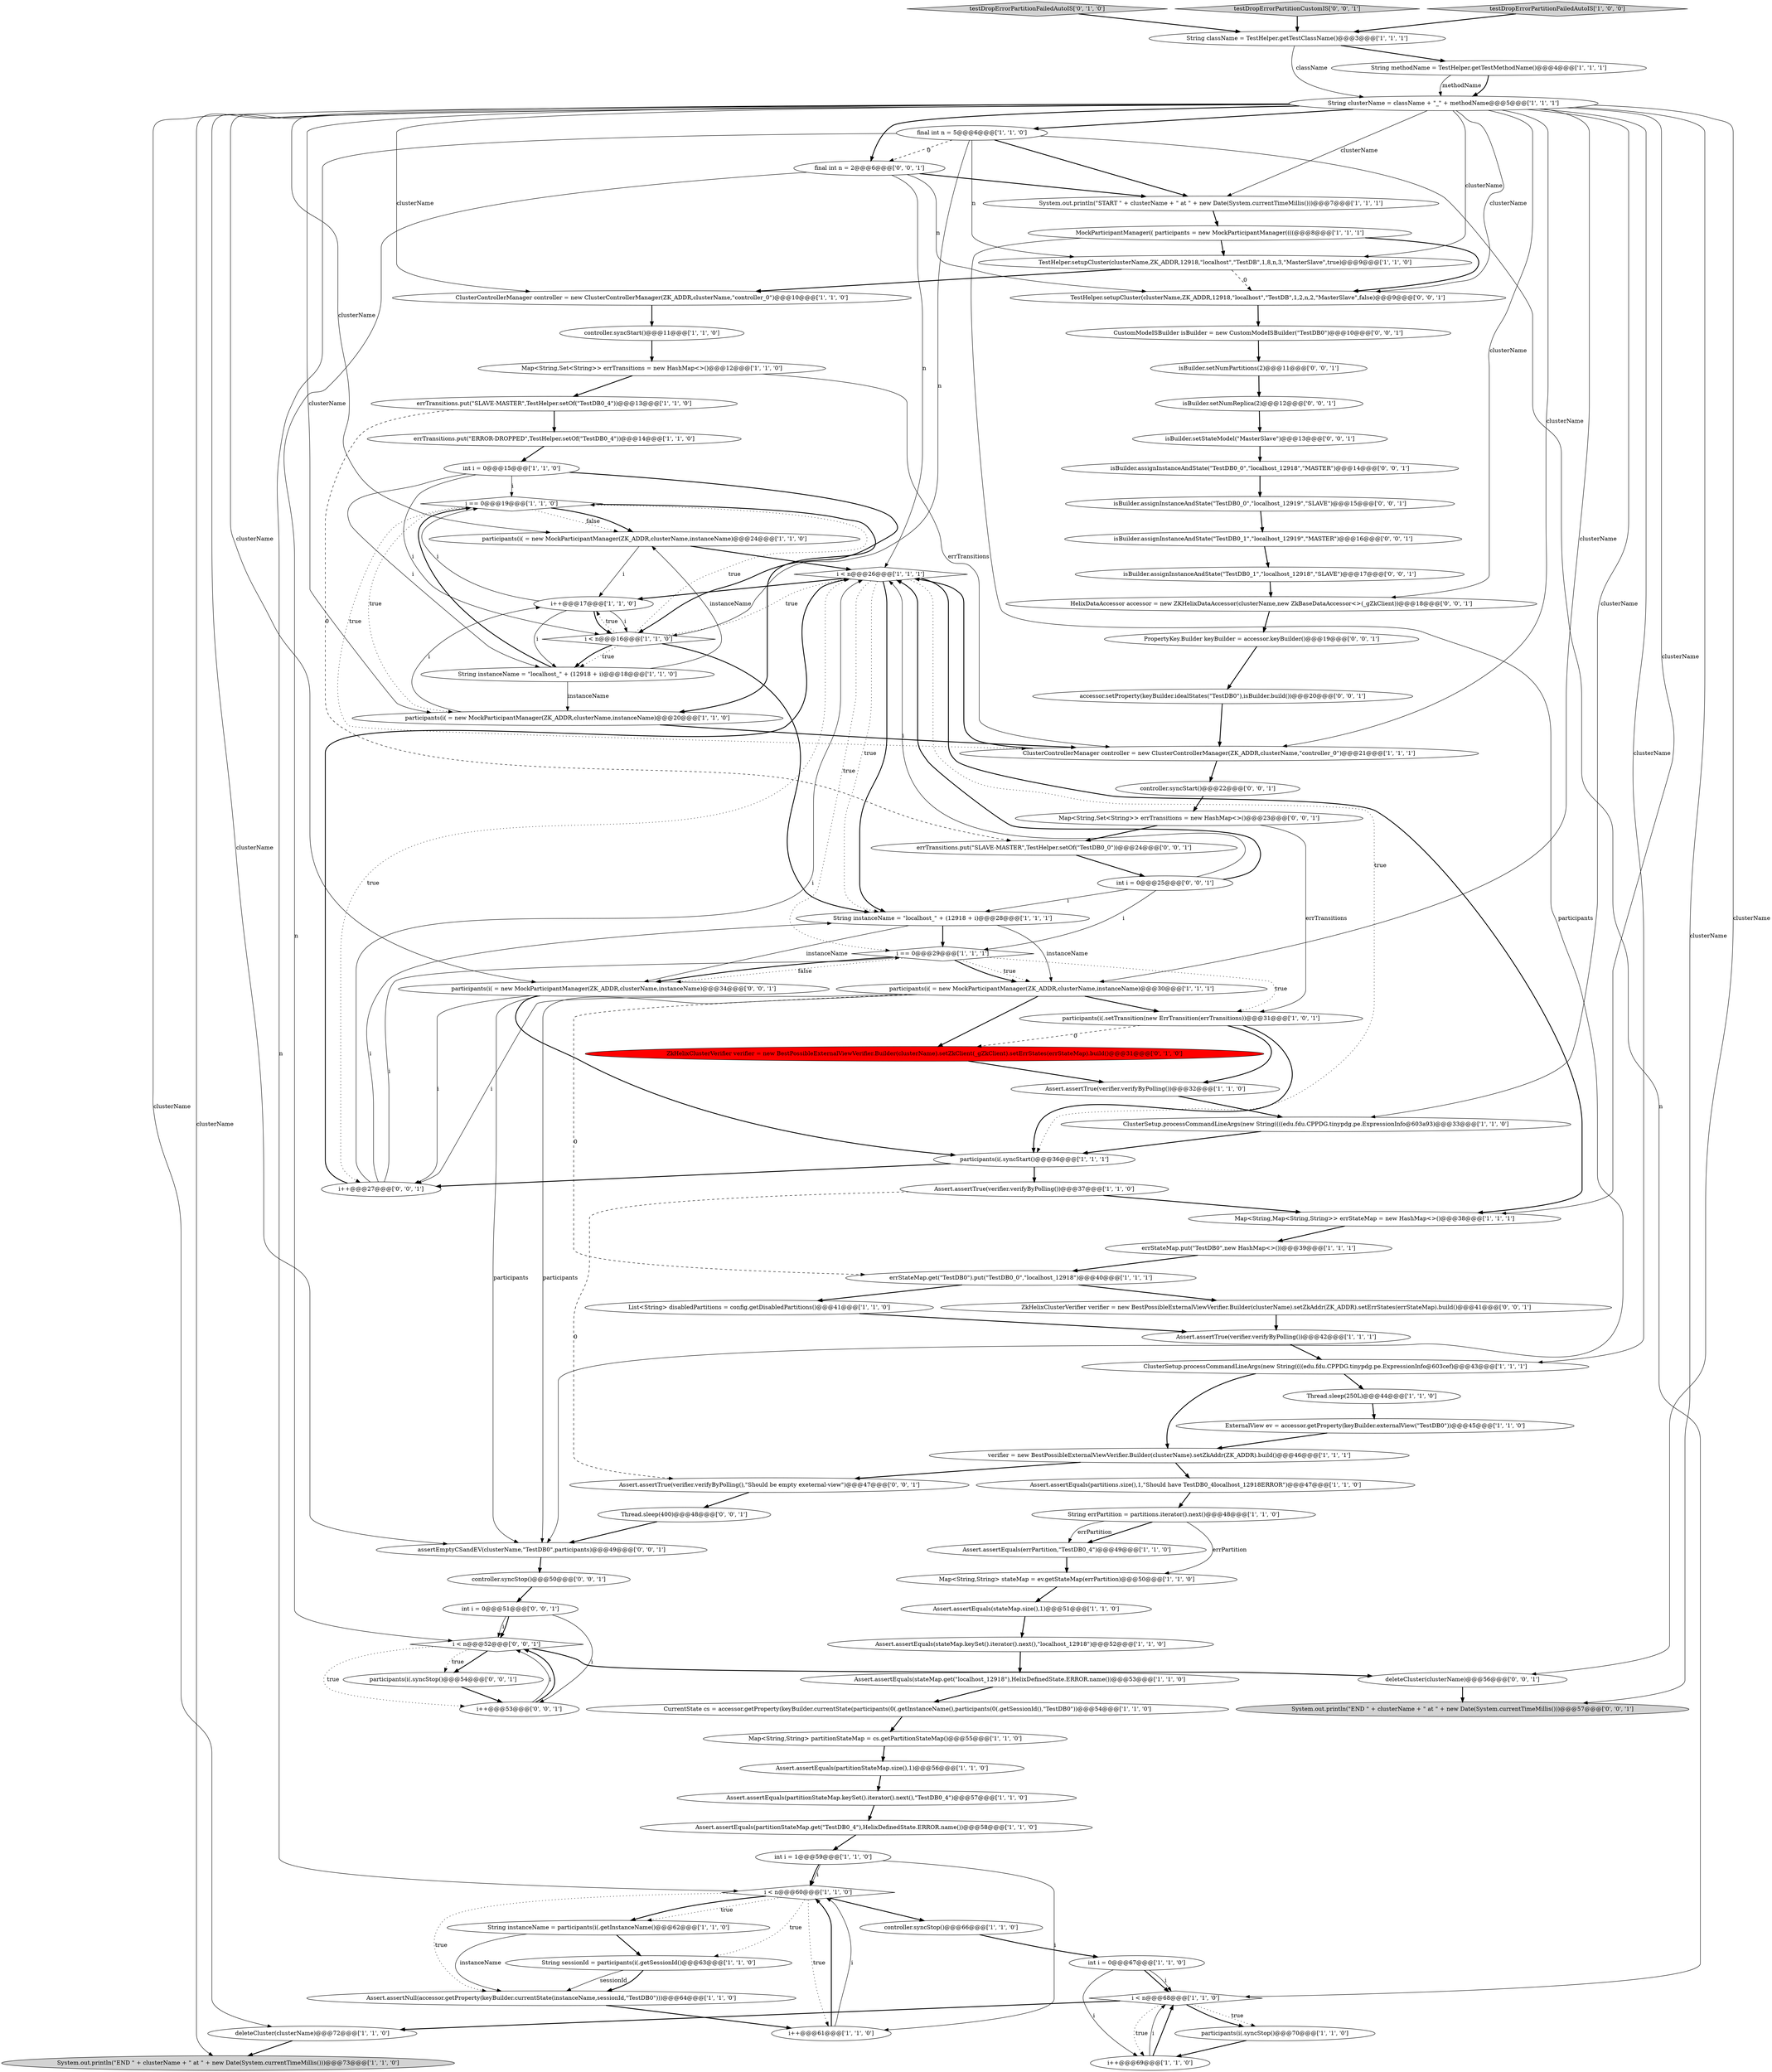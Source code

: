 digraph {
47 [style = filled, label = "CurrentState cs = accessor.getProperty(keyBuilder.currentState(participants(0(.getInstanceName(),participants(0(.getSessionId(),\"TestDB0\"))@@@54@@@['1', '1', '0']", fillcolor = white, shape = ellipse image = "AAA0AAABBB1BBB"];
53 [style = filled, label = "Assert.assertEquals(partitionStateMap.size(),1)@@@56@@@['1', '1', '0']", fillcolor = white, shape = ellipse image = "AAA0AAABBB1BBB"];
96 [style = filled, label = "isBuilder.setNumPartitions(2)@@@11@@@['0', '0', '1']", fillcolor = white, shape = ellipse image = "AAA0AAABBB3BBB"];
11 [style = filled, label = "i < n@@@68@@@['1', '1', '0']", fillcolor = white, shape = diamond image = "AAA0AAABBB1BBB"];
63 [style = filled, label = "errStateMap.get(\"TestDB0\").put(\"TestDB0_0\",\"localhost_12918\")@@@40@@@['1', '1', '1']", fillcolor = white, shape = ellipse image = "AAA0AAABBB1BBB"];
90 [style = filled, label = "deleteCluster(clusterName)@@@56@@@['0', '0', '1']", fillcolor = white, shape = ellipse image = "AAA0AAABBB3BBB"];
68 [style = filled, label = "isBuilder.assignInstanceAndState(\"TestDB0_1\",\"localhost_12919\",\"MASTER\")@@@16@@@['0', '0', '1']", fillcolor = white, shape = ellipse image = "AAA0AAABBB3BBB"];
62 [style = filled, label = "i == 0@@@19@@@['1', '1', '0']", fillcolor = white, shape = diamond image = "AAA0AAABBB1BBB"];
91 [style = filled, label = "isBuilder.setNumReplica(2)@@@12@@@['0', '0', '1']", fillcolor = white, shape = ellipse image = "AAA0AAABBB3BBB"];
18 [style = filled, label = "Assert.assertEquals(stateMap.size(),1)@@@51@@@['1', '1', '0']", fillcolor = white, shape = ellipse image = "AAA0AAABBB1BBB"];
33 [style = filled, label = "i < n@@@60@@@['1', '1', '0']", fillcolor = white, shape = diamond image = "AAA0AAABBB1BBB"];
36 [style = filled, label = "errStateMap.put(\"TestDB0\",new HashMap<>())@@@39@@@['1', '1', '1']", fillcolor = white, shape = ellipse image = "AAA0AAABBB1BBB"];
0 [style = filled, label = "System.out.println(\"END \" + clusterName + \" at \" + new Date(System.currentTimeMillis()))@@@73@@@['1', '1', '0']", fillcolor = lightgray, shape = ellipse image = "AAA0AAABBB1BBB"];
52 [style = filled, label = "participants(i(.syncStop()@@@70@@@['1', '1', '0']", fillcolor = white, shape = ellipse image = "AAA0AAABBB1BBB"];
41 [style = filled, label = "String instanceName = participants(i(.getInstanceName()@@@62@@@['1', '1', '0']", fillcolor = white, shape = ellipse image = "AAA0AAABBB1BBB"];
29 [style = filled, label = "participants(i(.setTransition(new ErrTransition(errTransitions))@@@31@@@['1', '0', '1']", fillcolor = white, shape = ellipse image = "AAA0AAABBB1BBB"];
59 [style = filled, label = "ClusterControllerManager controller = new ClusterControllerManager(ZK_ADDR,clusterName,\"controller_0\")@@@10@@@['1', '1', '0']", fillcolor = white, shape = ellipse image = "AAA0AAABBB1BBB"];
76 [style = filled, label = "i < n@@@52@@@['0', '0', '1']", fillcolor = white, shape = diamond image = "AAA0AAABBB3BBB"];
6 [style = filled, label = "String instanceName = \"localhost_\" + (12918 + i)@@@28@@@['1', '1', '1']", fillcolor = white, shape = ellipse image = "AAA0AAABBB1BBB"];
61 [style = filled, label = "String clusterName = className + \"_\" + methodName@@@5@@@['1', '1', '1']", fillcolor = white, shape = ellipse image = "AAA0AAABBB1BBB"];
48 [style = filled, label = "String methodName = TestHelper.getTestMethodName()@@@4@@@['1', '1', '1']", fillcolor = white, shape = ellipse image = "AAA0AAABBB1BBB"];
64 [style = filled, label = "testDropErrorPartitionFailedAutoIS['0', '1', '0']", fillcolor = lightgray, shape = diamond image = "AAA0AAABBB2BBB"];
25 [style = filled, label = "i++@@@69@@@['1', '1', '0']", fillcolor = white, shape = ellipse image = "AAA0AAABBB1BBB"];
28 [style = filled, label = "participants(i( = new MockParticipantManager(ZK_ADDR,clusterName,instanceName)@@@24@@@['1', '1', '0']", fillcolor = white, shape = ellipse image = "AAA0AAABBB1BBB"];
46 [style = filled, label = "ClusterSetup.processCommandLineArgs(new String((((edu.fdu.CPPDG.tinypdg.pe.ExpressionInfo@603cef)@@@43@@@['1', '1', '1']", fillcolor = white, shape = ellipse image = "AAA0AAABBB1BBB"];
4 [style = filled, label = "Assert.assertNull(accessor.getProperty(keyBuilder.currentState(instanceName,sessionId,\"TestDB0\")))@@@64@@@['1', '1', '0']", fillcolor = white, shape = ellipse image = "AAA0AAABBB1BBB"];
16 [style = filled, label = "i < n@@@26@@@['1', '1', '1']", fillcolor = white, shape = diamond image = "AAA0AAABBB1BBB"];
82 [style = filled, label = "testDropErrorPartitionCustomIS['0', '0', '1']", fillcolor = lightgray, shape = diamond image = "AAA0AAABBB3BBB"];
66 [style = filled, label = "final int n = 2@@@6@@@['0', '0', '1']", fillcolor = white, shape = ellipse image = "AAA0AAABBB3BBB"];
24 [style = filled, label = "String sessionId = participants(i(.getSessionId()@@@63@@@['1', '1', '0']", fillcolor = white, shape = ellipse image = "AAA0AAABBB1BBB"];
50 [style = filled, label = "verifier = new BestPossibleExternalViewVerifier.Builder(clusterName).setZkAddr(ZK_ADDR).build()@@@46@@@['1', '1', '1']", fillcolor = white, shape = ellipse image = "AAA0AAABBB1BBB"];
15 [style = filled, label = "Map<String,Set<String>> errTransitions = new HashMap<>()@@@12@@@['1', '1', '0']", fillcolor = white, shape = ellipse image = "AAA0AAABBB1BBB"];
80 [style = filled, label = "HelixDataAccessor accessor = new ZKHelixDataAccessor(clusterName,new ZkBaseDataAccessor<>(_gZkClient))@@@18@@@['0', '0', '1']", fillcolor = white, shape = ellipse image = "AAA0AAABBB3BBB"];
81 [style = filled, label = "CustomModeISBuilder isBuilder = new CustomModeISBuilder(\"TestDB0\")@@@10@@@['0', '0', '1']", fillcolor = white, shape = ellipse image = "AAA0AAABBB3BBB"];
95 [style = filled, label = "i++@@@27@@@['0', '0', '1']", fillcolor = white, shape = ellipse image = "AAA0AAABBB3BBB"];
71 [style = filled, label = "controller.syncStart()@@@22@@@['0', '0', '1']", fillcolor = white, shape = ellipse image = "AAA0AAABBB3BBB"];
23 [style = filled, label = "i == 0@@@29@@@['1', '1', '1']", fillcolor = white, shape = diamond image = "AAA0AAABBB1BBB"];
75 [style = filled, label = "participants(i( = new MockParticipantManager(ZK_ADDR,clusterName,instanceName)@@@34@@@['0', '0', '1']", fillcolor = white, shape = ellipse image = "AAA0AAABBB3BBB"];
55 [style = filled, label = "List<String> disabledPartitions = config.getDisabledPartitions()@@@41@@@['1', '1', '0']", fillcolor = white, shape = ellipse image = "AAA0AAABBB1BBB"];
78 [style = filled, label = "accessor.setProperty(keyBuilder.idealStates(\"TestDB0\"),isBuilder.build())@@@20@@@['0', '0', '1']", fillcolor = white, shape = ellipse image = "AAA0AAABBB3BBB"];
94 [style = filled, label = "isBuilder.assignInstanceAndState(\"TestDB0_0\",\"localhost_12919\",\"SLAVE\")@@@15@@@['0', '0', '1']", fillcolor = white, shape = ellipse image = "AAA0AAABBB3BBB"];
39 [style = filled, label = "String errPartition = partitions.iterator().next()@@@48@@@['1', '1', '0']", fillcolor = white, shape = ellipse image = "AAA0AAABBB1BBB"];
65 [style = filled, label = "ZkHelixClusterVerifier verifier = new BestPossibleExternalViewVerifier.Builder(clusterName).setZkClient(_gZkClient).setErrStates(errStateMap).build()@@@31@@@['0', '1', '0']", fillcolor = red, shape = ellipse image = "AAA1AAABBB2BBB"];
32 [style = filled, label = "errTransitions.put(\"SLAVE-MASTER\",TestHelper.setOf(\"TestDB0_4\"))@@@13@@@['1', '1', '0']", fillcolor = white, shape = ellipse image = "AAA0AAABBB1BBB"];
1 [style = filled, label = "errTransitions.put(\"ERROR-DROPPED\",TestHelper.setOf(\"TestDB0_4\"))@@@14@@@['1', '1', '0']", fillcolor = white, shape = ellipse image = "AAA0AAABBB1BBB"];
56 [style = filled, label = "Map<String,String> stateMap = ev.getStateMap(errPartition)@@@50@@@['1', '1', '0']", fillcolor = white, shape = ellipse image = "AAA0AAABBB1BBB"];
70 [style = filled, label = "TestHelper.setupCluster(clusterName,ZK_ADDR,12918,\"localhost\",\"TestDB\",1,2,n,2,\"MasterSlave\",false)@@@9@@@['0', '0', '1']", fillcolor = white, shape = ellipse image = "AAA0AAABBB3BBB"];
79 [style = filled, label = "controller.syncStop()@@@50@@@['0', '0', '1']", fillcolor = white, shape = ellipse image = "AAA0AAABBB3BBB"];
8 [style = filled, label = "testDropErrorPartitionFailedAutoIS['1', '0', '0']", fillcolor = lightgray, shape = diamond image = "AAA0AAABBB1BBB"];
86 [style = filled, label = "assertEmptyCSandEV(clusterName,\"TestDB0\",participants)@@@49@@@['0', '0', '1']", fillcolor = white, shape = ellipse image = "AAA0AAABBB3BBB"];
9 [style = filled, label = "controller.syncStart()@@@11@@@['1', '1', '0']", fillcolor = white, shape = ellipse image = "AAA0AAABBB1BBB"];
89 [style = filled, label = "errTransitions.put(\"SLAVE-MASTER\",TestHelper.setOf(\"TestDB0_0\"))@@@24@@@['0', '0', '1']", fillcolor = white, shape = ellipse image = "AAA0AAABBB3BBB"];
2 [style = filled, label = "ExternalView ev = accessor.getProperty(keyBuilder.externalView(\"TestDB0\"))@@@45@@@['1', '1', '0']", fillcolor = white, shape = ellipse image = "AAA0AAABBB1BBB"];
10 [style = filled, label = "Map<String,Map<String,String>> errStateMap = new HashMap<>()@@@38@@@['1', '1', '1']", fillcolor = white, shape = ellipse image = "AAA0AAABBB1BBB"];
67 [style = filled, label = "Map<String,Set<String>> errTransitions = new HashMap<>()@@@23@@@['0', '0', '1']", fillcolor = white, shape = ellipse image = "AAA0AAABBB3BBB"];
69 [style = filled, label = "Thread.sleep(400)@@@48@@@['0', '0', '1']", fillcolor = white, shape = ellipse image = "AAA0AAABBB3BBB"];
73 [style = filled, label = "int i = 0@@@25@@@['0', '0', '1']", fillcolor = white, shape = ellipse image = "AAA0AAABBB3BBB"];
54 [style = filled, label = "String className = TestHelper.getTestClassName()@@@3@@@['1', '1', '1']", fillcolor = white, shape = ellipse image = "AAA0AAABBB1BBB"];
34 [style = filled, label = "deleteCluster(clusterName)@@@72@@@['1', '1', '0']", fillcolor = white, shape = ellipse image = "AAA0AAABBB1BBB"];
31 [style = filled, label = "ClusterSetup.processCommandLineArgs(new String((((edu.fdu.CPPDG.tinypdg.pe.ExpressionInfo@603a93)@@@33@@@['1', '1', '0']", fillcolor = white, shape = ellipse image = "AAA0AAABBB1BBB"];
40 [style = filled, label = "Assert.assertTrue(verifier.verifyByPolling())@@@37@@@['1', '1', '0']", fillcolor = white, shape = ellipse image = "AAA0AAABBB1BBB"];
21 [style = filled, label = "System.out.println(\"START \" + clusterName + \" at \" + new Date(System.currentTimeMillis()))@@@7@@@['1', '1', '1']", fillcolor = white, shape = ellipse image = "AAA0AAABBB1BBB"];
49 [style = filled, label = "participants(i( = new MockParticipantManager(ZK_ADDR,clusterName,instanceName)@@@20@@@['1', '1', '0']", fillcolor = white, shape = ellipse image = "AAA0AAABBB1BBB"];
27 [style = filled, label = "Assert.assertEquals(stateMap.keySet().iterator().next(),\"localhost_12918\")@@@52@@@['1', '1', '0']", fillcolor = white, shape = ellipse image = "AAA0AAABBB1BBB"];
43 [style = filled, label = "controller.syncStop()@@@66@@@['1', '1', '0']", fillcolor = white, shape = ellipse image = "AAA0AAABBB1BBB"];
87 [style = filled, label = "isBuilder.assignInstanceAndState(\"TestDB0_0\",\"localhost_12918\",\"MASTER\")@@@14@@@['0', '0', '1']", fillcolor = white, shape = ellipse image = "AAA0AAABBB3BBB"];
60 [style = filled, label = "i < n@@@16@@@['1', '1', '0']", fillcolor = white, shape = diamond image = "AAA0AAABBB1BBB"];
85 [style = filled, label = "ZkHelixClusterVerifier verifier = new BestPossibleExternalViewVerifier.Builder(clusterName).setZkAddr(ZK_ADDR).setErrStates(errStateMap).build()@@@41@@@['0', '0', '1']", fillcolor = white, shape = ellipse image = "AAA0AAABBB3BBB"];
57 [style = filled, label = "TestHelper.setupCluster(clusterName,ZK_ADDR,12918,\"localhost\",\"TestDB\",1,8,n,3,\"MasterSlave\",true)@@@9@@@['1', '1', '0']", fillcolor = white, shape = ellipse image = "AAA0AAABBB1BBB"];
83 [style = filled, label = "isBuilder.assignInstanceAndState(\"TestDB0_1\",\"localhost_12918\",\"SLAVE\")@@@17@@@['0', '0', '1']", fillcolor = white, shape = ellipse image = "AAA0AAABBB3BBB"];
30 [style = filled, label = "i++@@@17@@@['1', '1', '0']", fillcolor = white, shape = ellipse image = "AAA0AAABBB1BBB"];
13 [style = filled, label = "MockParticipantManager(( participants = new MockParticipantManager((((@@@8@@@['1', '1', '1']", fillcolor = white, shape = ellipse image = "AAA0AAABBB1BBB"];
93 [style = filled, label = "Assert.assertTrue(verifier.verifyByPolling(),\"Should be empty exeternal-view\")@@@47@@@['0', '0', '1']", fillcolor = white, shape = ellipse image = "AAA0AAABBB3BBB"];
17 [style = filled, label = "int i = 0@@@15@@@['1', '1', '0']", fillcolor = white, shape = ellipse image = "AAA0AAABBB1BBB"];
92 [style = filled, label = "PropertyKey.Builder keyBuilder = accessor.keyBuilder()@@@19@@@['0', '0', '1']", fillcolor = white, shape = ellipse image = "AAA0AAABBB3BBB"];
44 [style = filled, label = "int i = 1@@@59@@@['1', '1', '0']", fillcolor = white, shape = ellipse image = "AAA0AAABBB1BBB"];
14 [style = filled, label = "Map<String,String> partitionStateMap = cs.getPartitionStateMap()@@@55@@@['1', '1', '0']", fillcolor = white, shape = ellipse image = "AAA0AAABBB1BBB"];
20 [style = filled, label = "Assert.assertEquals(partitionStateMap.get(\"TestDB0_4\"),HelixDefinedState.ERROR.name())@@@58@@@['1', '1', '0']", fillcolor = white, shape = ellipse image = "AAA0AAABBB1BBB"];
84 [style = filled, label = "System.out.println(\"END \" + clusterName + \" at \" + new Date(System.currentTimeMillis()))@@@57@@@['0', '0', '1']", fillcolor = lightgray, shape = ellipse image = "AAA0AAABBB3BBB"];
58 [style = filled, label = "ClusterControllerManager controller = new ClusterControllerManager(ZK_ADDR,clusterName,\"controller_0\")@@@21@@@['1', '1', '1']", fillcolor = white, shape = ellipse image = "AAA0AAABBB1BBB"];
42 [style = filled, label = "Assert.assertEquals(stateMap.get(\"localhost_12918\"),HelixDefinedState.ERROR.name())@@@53@@@['1', '1', '0']", fillcolor = white, shape = ellipse image = "AAA0AAABBB1BBB"];
3 [style = filled, label = "Thread.sleep(250L)@@@44@@@['1', '1', '0']", fillcolor = white, shape = ellipse image = "AAA0AAABBB1BBB"];
45 [style = filled, label = "participants(i(.syncStart()@@@36@@@['1', '1', '1']", fillcolor = white, shape = ellipse image = "AAA0AAABBB1BBB"];
5 [style = filled, label = "final int n = 5@@@6@@@['1', '1', '0']", fillcolor = white, shape = ellipse image = "AAA0AAABBB1BBB"];
7 [style = filled, label = "Assert.assertEquals(errPartition,\"TestDB0_4\")@@@49@@@['1', '1', '0']", fillcolor = white, shape = ellipse image = "AAA0AAABBB1BBB"];
51 [style = filled, label = "i++@@@61@@@['1', '1', '0']", fillcolor = white, shape = ellipse image = "AAA0AAABBB1BBB"];
72 [style = filled, label = "int i = 0@@@51@@@['0', '0', '1']", fillcolor = white, shape = ellipse image = "AAA0AAABBB3BBB"];
77 [style = filled, label = "i++@@@53@@@['0', '0', '1']", fillcolor = white, shape = ellipse image = "AAA0AAABBB3BBB"];
74 [style = filled, label = "isBuilder.setStateModel(\"MasterSlave\")@@@13@@@['0', '0', '1']", fillcolor = white, shape = ellipse image = "AAA0AAABBB3BBB"];
88 [style = filled, label = "participants(i(.syncStop()@@@54@@@['0', '0', '1']", fillcolor = white, shape = ellipse image = "AAA0AAABBB3BBB"];
38 [style = filled, label = "participants(i( = new MockParticipantManager(ZK_ADDR,clusterName,instanceName)@@@30@@@['1', '1', '1']", fillcolor = white, shape = ellipse image = "AAA0AAABBB1BBB"];
26 [style = filled, label = "String instanceName = \"localhost_\" + (12918 + i)@@@18@@@['1', '1', '0']", fillcolor = white, shape = ellipse image = "AAA0AAABBB1BBB"];
37 [style = filled, label = "Assert.assertEquals(partitionStateMap.keySet().iterator().next(),\"TestDB0_4\")@@@57@@@['1', '1', '0']", fillcolor = white, shape = ellipse image = "AAA0AAABBB1BBB"];
19 [style = filled, label = "int i = 0@@@67@@@['1', '1', '0']", fillcolor = white, shape = ellipse image = "AAA0AAABBB1BBB"];
22 [style = filled, label = "Assert.assertTrue(verifier.verifyByPolling())@@@42@@@['1', '1', '1']", fillcolor = white, shape = ellipse image = "AAA0AAABBB1BBB"];
12 [style = filled, label = "Assert.assertTrue(verifier.verifyByPolling())@@@32@@@['1', '1', '0']", fillcolor = white, shape = ellipse image = "AAA0AAABBB1BBB"];
35 [style = filled, label = "Assert.assertEquals(partitions.size(),1,\"Should have TestDB0_4localhost_12918ERROR\")@@@47@@@['1', '1', '0']", fillcolor = white, shape = ellipse image = "AAA0AAABBB1BBB"];
11->52 [style = dotted, label="true"];
61->59 [style = solid, label="clusterName"];
61->66 [style = bold, label=""];
73->6 [style = solid, label="i"];
76->90 [style = bold, label=""];
6->38 [style = solid, label="instanceName"];
87->94 [style = bold, label=""];
44->33 [style = solid, label="i"];
59->9 [style = bold, label=""];
93->69 [style = bold, label=""];
95->6 [style = solid, label="i"];
61->57 [style = solid, label="clusterName"];
30->62 [style = solid, label="i"];
19->11 [style = bold, label=""];
48->61 [style = bold, label=""];
57->59 [style = bold, label=""];
88->77 [style = bold, label=""];
95->16 [style = bold, label=""];
94->68 [style = bold, label=""];
29->45 [style = bold, label=""];
43->19 [style = bold, label=""];
63->55 [style = bold, label=""];
71->67 [style = bold, label=""];
90->84 [style = bold, label=""];
75->86 [style = solid, label="participants"];
13->70 [style = bold, label=""];
66->70 [style = solid, label="n"];
16->6 [style = dotted, label="true"];
26->28 [style = solid, label="instanceName"];
60->6 [style = bold, label=""];
62->49 [style = bold, label=""];
23->75 [style = dotted, label="false"];
19->11 [style = solid, label="i"];
61->0 [style = solid, label="clusterName"];
78->58 [style = bold, label=""];
46->50 [style = bold, label=""];
23->29 [style = dotted, label="true"];
30->60 [style = bold, label=""];
21->13 [style = bold, label=""];
89->73 [style = bold, label=""];
80->92 [style = bold, label=""];
36->63 [style = bold, label=""];
22->46 [style = bold, label=""];
33->4 [style = dotted, label="true"];
61->21 [style = solid, label="clusterName"];
76->88 [style = bold, label=""];
58->16 [style = bold, label=""];
16->95 [style = dotted, label="true"];
40->93 [style = dashed, label="0"];
49->58 [style = bold, label=""];
73->16 [style = bold, label=""];
16->6 [style = bold, label=""];
65->12 [style = bold, label=""];
61->10 [style = solid, label="clusterName"];
95->16 [style = solid, label="i"];
26->49 [style = solid, label="instanceName"];
33->41 [style = bold, label=""];
60->62 [style = dotted, label="true"];
68->83 [style = bold, label=""];
48->61 [style = solid, label="methodName"];
44->51 [style = solid, label="i"];
5->60 [style = solid, label="n"];
67->89 [style = bold, label=""];
74->87 [style = bold, label=""];
75->45 [style = bold, label=""];
61->31 [style = solid, label="clusterName"];
17->26 [style = solid, label="i"];
61->86 [style = solid, label="clusterName"];
61->84 [style = solid, label="clusterName"];
57->70 [style = dashed, label="0"];
34->0 [style = bold, label=""];
66->16 [style = solid, label="n"];
1->17 [style = bold, label=""];
61->34 [style = solid, label="clusterName"];
62->58 [style = dotted, label="true"];
13->57 [style = bold, label=""];
62->28 [style = dotted, label="false"];
5->21 [style = bold, label=""];
19->25 [style = solid, label="i"];
25->11 [style = solid, label="i"];
81->96 [style = bold, label=""];
54->61 [style = solid, label="className"];
61->80 [style = solid, label="clusterName"];
63->85 [style = bold, label=""];
73->16 [style = solid, label="i"];
70->81 [style = bold, label=""];
3->2 [style = bold, label=""];
39->7 [style = bold, label=""];
5->33 [style = solid, label="n"];
38->65 [style = bold, label=""];
92->78 [style = bold, label=""];
62->28 [style = bold, label=""];
61->70 [style = solid, label="clusterName"];
95->23 [style = solid, label="i"];
60->26 [style = dotted, label="true"];
72->77 [style = solid, label="i"];
56->18 [style = bold, label=""];
51->33 [style = solid, label="i"];
61->46 [style = solid, label="clusterName"];
15->58 [style = solid, label="errTransitions"];
12->31 [style = bold, label=""];
61->75 [style = solid, label="clusterName"];
28->30 [style = solid, label="i"];
60->16 [style = dotted, label="true"];
50->93 [style = bold, label=""];
61->28 [style = solid, label="clusterName"];
82->54 [style = bold, label=""];
23->75 [style = bold, label=""];
79->72 [style = bold, label=""];
67->29 [style = solid, label="errTransitions"];
5->11 [style = solid, label="n"];
6->23 [style = bold, label=""];
7->56 [style = bold, label=""];
17->60 [style = bold, label=""];
35->39 [style = bold, label=""];
17->62 [style = solid, label="i"];
44->33 [style = bold, label=""];
26->62 [style = bold, label=""];
42->47 [style = bold, label=""];
77->76 [style = solid, label="i"];
76->77 [style = dotted, label="true"];
39->56 [style = solid, label="errPartition"];
76->88 [style = dotted, label="true"];
83->80 [style = bold, label=""];
53->37 [style = bold, label=""];
96->91 [style = bold, label=""];
23->38 [style = dotted, label="true"];
17->60 [style = solid, label="i"];
38->95 [style = solid, label="i"];
38->63 [style = dashed, label="0"];
6->75 [style = solid, label="instanceName"];
85->22 [style = bold, label=""];
32->1 [style = bold, label=""];
16->30 [style = bold, label=""];
33->43 [style = bold, label=""];
66->21 [style = bold, label=""];
45->95 [style = bold, label=""];
39->7 [style = solid, label="errPartition"];
49->30 [style = solid, label="i"];
33->24 [style = dotted, label="true"];
33->41 [style = dotted, label="true"];
33->51 [style = dotted, label="true"];
50->35 [style = bold, label=""];
13->86 [style = solid, label="participants"];
8->54 [style = bold, label=""];
4->51 [style = bold, label=""];
14->53 [style = bold, label=""];
32->89 [style = dashed, label="0"];
45->40 [style = bold, label=""];
46->3 [style = bold, label=""];
58->71 [style = bold, label=""];
40->10 [style = bold, label=""];
5->57 [style = solid, label="n"];
30->60 [style = solid, label="i"];
61->58 [style = solid, label="clusterName"];
24->4 [style = solid, label="sessionId"];
41->24 [style = bold, label=""];
61->5 [style = bold, label=""];
16->10 [style = bold, label=""];
60->26 [style = bold, label=""];
75->95 [style = solid, label="i"];
38->29 [style = bold, label=""];
61->38 [style = solid, label="clusterName"];
62->49 [style = dotted, label="true"];
30->26 [style = solid, label="i"];
37->20 [style = bold, label=""];
54->48 [style = bold, label=""];
41->4 [style = solid, label="instanceName"];
61->90 [style = solid, label="clusterName"];
72->76 [style = solid, label="i"];
11->52 [style = bold, label=""];
64->54 [style = bold, label=""];
38->86 [style = solid, label="participants"];
28->16 [style = bold, label=""];
2->50 [style = bold, label=""];
16->23 [style = dotted, label="true"];
20->44 [style = bold, label=""];
72->76 [style = bold, label=""];
10->36 [style = bold, label=""];
55->22 [style = bold, label=""];
27->42 [style = bold, label=""];
16->45 [style = dotted, label="true"];
29->65 [style = dashed, label="0"];
29->12 [style = bold, label=""];
24->4 [style = bold, label=""];
11->34 [style = bold, label=""];
77->76 [style = bold, label=""];
52->25 [style = bold, label=""];
11->25 [style = dotted, label="true"];
18->27 [style = bold, label=""];
25->11 [style = bold, label=""];
9->15 [style = bold, label=""];
60->30 [style = dotted, label="true"];
23->38 [style = bold, label=""];
61->49 [style = solid, label="clusterName"];
86->79 [style = bold, label=""];
5->66 [style = dashed, label="0"];
15->32 [style = bold, label=""];
69->86 [style = bold, label=""];
31->45 [style = bold, label=""];
47->14 [style = bold, label=""];
91->74 [style = bold, label=""];
73->23 [style = solid, label="i"];
66->76 [style = solid, label="n"];
51->33 [style = bold, label=""];
}
